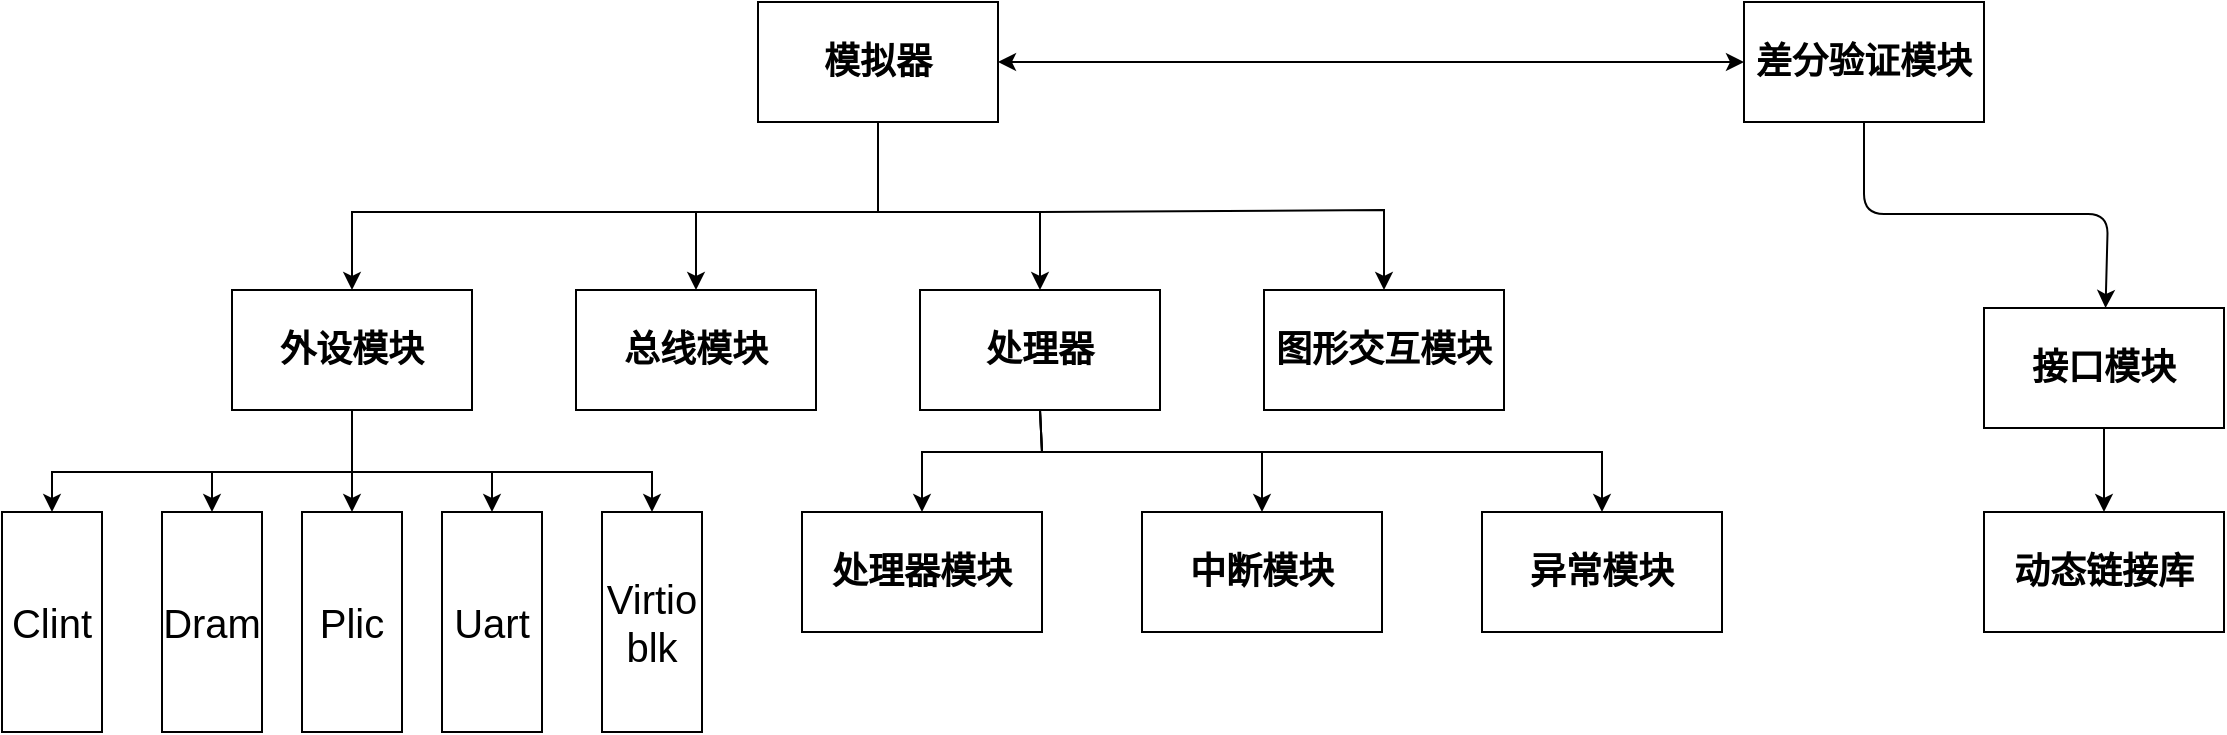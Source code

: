 <mxfile>
    <diagram id="BTKypEaIUyDzORne2_8f" name="总体架构">
        <mxGraphModel dx="1324" dy="488" grid="0" gridSize="10" guides="1" tooltips="1" connect="1" arrows="1" fold="1" page="0" pageScale="1" pageWidth="827" pageHeight="1169" math="0" shadow="0">
            <root>
                <mxCell id="0"/>
                <mxCell id="1" parent="0"/>
                <mxCell id="I93BIOlDC6KEQSAcMWUn-3" value="" style="edgeStyle=none;html=1;rounded=0;exitX=0.5;exitY=1;exitDx=0;exitDy=0;" parent="1" source="I93BIOlDC6KEQSAcMWUn-1" target="I93BIOlDC6KEQSAcMWUn-2" edge="1">
                    <mxGeometry relative="1" as="geometry">
                        <Array as="points">
                            <mxPoint x="198" y="210"/>
                            <mxPoint x="279" y="210"/>
                        </Array>
                    </mxGeometry>
                </mxCell>
                <mxCell id="I93BIOlDC6KEQSAcMWUn-30" value="" style="edgeStyle=none;html=1;fontSize=18;startArrow=classic;startFill=1;entryX=0;entryY=0.5;entryDx=0;entryDy=0;rounded=0;" parent="1" source="I93BIOlDC6KEQSAcMWUn-1" target="I93BIOlDC6KEQSAcMWUn-26" edge="1">
                    <mxGeometry relative="1" as="geometry">
                        <mxPoint x="291" y="135" as="targetPoint"/>
                    </mxGeometry>
                </mxCell>
                <mxCell id="I93BIOlDC6KEQSAcMWUn-1" value="&lt;h2&gt;模拟器&lt;/h2&gt;" style="whiteSpace=wrap;html=1;rounded=0;" parent="1" vertex="1">
                    <mxGeometry x="138" y="105" width="120" height="60" as="geometry"/>
                </mxCell>
                <mxCell id="I93BIOlDC6KEQSAcMWUn-17" value="" style="edgeStyle=none;html=1;fontSize=18;startArrow=none;startFill=0;entryX=0.5;entryY=0;entryDx=0;entryDy=0;rounded=0;exitX=0.5;exitY=1;exitDx=0;exitDy=0;" parent="1" source="I93BIOlDC6KEQSAcMWUn-2" target="I93BIOlDC6KEQSAcMWUn-23" edge="1">
                    <mxGeometry relative="1" as="geometry">
                        <mxPoint x="224" y="309" as="sourcePoint"/>
                        <mxPoint x="52.333" y="360" as="targetPoint"/>
                        <Array as="points">
                            <mxPoint x="280" y="330"/>
                            <mxPoint x="220" y="330"/>
                        </Array>
                    </mxGeometry>
                </mxCell>
                <mxCell id="I93BIOlDC6KEQSAcMWUn-2" value="&lt;h2&gt;处理器&lt;/h2&gt;" style="whiteSpace=wrap;html=1;rounded=0;" parent="1" vertex="1">
                    <mxGeometry x="219" y="249" width="120" height="60" as="geometry"/>
                </mxCell>
                <mxCell id="I93BIOlDC6KEQSAcMWUn-33" value="" style="edgeStyle=none;html=1;fontSize=18;startArrow=none;startFill=0;entryX=0.5;entryY=0;entryDx=0;entryDy=0;exitX=0.5;exitY=1;exitDx=0;exitDy=0;rounded=0;" parent="1" source="I93BIOlDC6KEQSAcMWUn-6" target="I93BIOlDC6KEQSAcMWUn-32" edge="1">
                    <mxGeometry relative="1" as="geometry">
                        <Array as="points">
                            <mxPoint x="-65" y="340"/>
                            <mxPoint x="-215" y="340"/>
                        </Array>
                    </mxGeometry>
                </mxCell>
                <mxCell id="I93BIOlDC6KEQSAcMWUn-6" value="&lt;h2&gt;外设模块&lt;/h2&gt;" style="whiteSpace=wrap;html=1;rounded=0;" parent="1" vertex="1">
                    <mxGeometry x="-125" y="249" width="120" height="60" as="geometry"/>
                </mxCell>
                <mxCell id="I93BIOlDC6KEQSAcMWUn-7" value="&lt;h2&gt;图形交互模块&lt;/h2&gt;" style="whiteSpace=wrap;html=1;rounded=0;" parent="1" vertex="1">
                    <mxGeometry x="391" y="249" width="120" height="60" as="geometry"/>
                </mxCell>
                <mxCell id="I93BIOlDC6KEQSAcMWUn-8" value="" style="edgeStyle=none;html=1;entryX=0.5;entryY=0;entryDx=0;entryDy=0;exitX=0.5;exitY=1;exitDx=0;exitDy=0;rounded=0;" parent="1" source="I93BIOlDC6KEQSAcMWUn-1" target="I93BIOlDC6KEQSAcMWUn-6" edge="1">
                    <mxGeometry relative="1" as="geometry">
                        <mxPoint x="289" y="179" as="sourcePoint"/>
                        <mxPoint x="289" y="259" as="targetPoint"/>
                        <Array as="points">
                            <mxPoint x="198" y="210"/>
                            <mxPoint x="-65" y="210"/>
                        </Array>
                    </mxGeometry>
                </mxCell>
                <mxCell id="I93BIOlDC6KEQSAcMWUn-9" value="" style="edgeStyle=none;html=1;entryX=0.5;entryY=0;entryDx=0;entryDy=0;exitX=0.5;exitY=1;exitDx=0;exitDy=0;rounded=0;" parent="1" source="I93BIOlDC6KEQSAcMWUn-1" target="I93BIOlDC6KEQSAcMWUn-7" edge="1">
                    <mxGeometry relative="1" as="geometry">
                        <mxPoint x="289" y="179" as="sourcePoint"/>
                        <mxPoint x="145" y="259" as="targetPoint"/>
                        <Array as="points">
                            <mxPoint x="198" y="210"/>
                            <mxPoint x="279" y="210"/>
                            <mxPoint x="451" y="209"/>
                        </Array>
                    </mxGeometry>
                </mxCell>
                <mxCell id="I93BIOlDC6KEQSAcMWUn-13" value="&lt;h2&gt;总线模块&lt;/h2&gt;" style="whiteSpace=wrap;html=1;rounded=0;" parent="1" vertex="1">
                    <mxGeometry x="47" y="249" width="120" height="60" as="geometry"/>
                </mxCell>
                <mxCell id="I93BIOlDC6KEQSAcMWUn-15" value="" style="edgeStyle=none;html=1;exitX=0.5;exitY=1;exitDx=0;exitDy=0;rounded=0;entryX=0.5;entryY=0;entryDx=0;entryDy=0;" parent="1" source="I93BIOlDC6KEQSAcMWUn-1" target="I93BIOlDC6KEQSAcMWUn-13" edge="1">
                    <mxGeometry relative="1" as="geometry">
                        <mxPoint x="289" y="179" as="sourcePoint"/>
                        <mxPoint x="-55" y="259" as="targetPoint"/>
                        <Array as="points">
                            <mxPoint x="198" y="210"/>
                            <mxPoint x="107" y="210"/>
                        </Array>
                    </mxGeometry>
                </mxCell>
                <mxCell id="I93BIOlDC6KEQSAcMWUn-21" value="&lt;h2&gt;中断模块&lt;/h2&gt;" style="whiteSpace=wrap;html=1;rounded=0;" parent="1" vertex="1">
                    <mxGeometry x="330" y="360" width="120" height="60" as="geometry"/>
                </mxCell>
                <mxCell id="I93BIOlDC6KEQSAcMWUn-22" value="&lt;h2&gt;异常模块&lt;/h2&gt;" style="whiteSpace=wrap;html=1;rounded=0;" parent="1" vertex="1">
                    <mxGeometry x="500" y="360" width="120" height="60" as="geometry"/>
                </mxCell>
                <mxCell id="I93BIOlDC6KEQSAcMWUn-23" value="&lt;h2&gt;处理器模块&lt;/h2&gt;" style="whiteSpace=wrap;html=1;rounded=0;" parent="1" vertex="1">
                    <mxGeometry x="160" y="360" width="120" height="60" as="geometry"/>
                </mxCell>
                <mxCell id="I93BIOlDC6KEQSAcMWUn-24" value="" style="edgeStyle=none;html=1;fontSize=18;startArrow=none;startFill=0;entryX=0.5;entryY=0;entryDx=0;entryDy=0;exitX=0.5;exitY=1;exitDx=0;exitDy=0;rounded=0;" parent="1" source="I93BIOlDC6KEQSAcMWUn-2" target="I93BIOlDC6KEQSAcMWUn-22" edge="1">
                    <mxGeometry relative="1" as="geometry">
                        <mxPoint x="224" y="309" as="sourcePoint"/>
                        <mxPoint x="126" y="385" as="targetPoint"/>
                        <Array as="points">
                            <mxPoint x="280" y="330"/>
                            <mxPoint x="560" y="330"/>
                        </Array>
                    </mxGeometry>
                </mxCell>
                <mxCell id="I93BIOlDC6KEQSAcMWUn-25" value="" style="edgeStyle=none;html=1;fontSize=18;startArrow=none;startFill=0;entryX=0.5;entryY=0;entryDx=0;entryDy=0;exitX=0.5;exitY=1;exitDx=0;exitDy=0;rounded=0;" parent="1" source="I93BIOlDC6KEQSAcMWUn-2" target="I93BIOlDC6KEQSAcMWUn-21" edge="1">
                    <mxGeometry relative="1" as="geometry">
                        <mxPoint x="224" y="309" as="sourcePoint"/>
                        <mxPoint x="64" y="364" as="targetPoint"/>
                        <Array as="points">
                            <mxPoint x="280" y="330"/>
                            <mxPoint x="390" y="330"/>
                        </Array>
                    </mxGeometry>
                </mxCell>
                <mxCell id="pbno2CQbFt3WqKcfYgoT-5" value="" style="edgeStyle=none;html=1;" edge="1" parent="1" source="I93BIOlDC6KEQSAcMWUn-26" target="pbno2CQbFt3WqKcfYgoT-3">
                    <mxGeometry relative="1" as="geometry">
                        <Array as="points">
                            <mxPoint x="691" y="211"/>
                            <mxPoint x="813" y="211"/>
                        </Array>
                    </mxGeometry>
                </mxCell>
                <mxCell id="I93BIOlDC6KEQSAcMWUn-26" value="&lt;h2&gt;差分验证模块&lt;/h2&gt;" style="whiteSpace=wrap;html=1;rounded=0;" parent="1" vertex="1">
                    <mxGeometry x="631" y="105" width="120" height="60" as="geometry"/>
                </mxCell>
                <mxCell id="I93BIOlDC6KEQSAcMWUn-32" value="&lt;font style=&quot;font-size: 20px;&quot;&gt;Clint&lt;/font&gt;" style="whiteSpace=wrap;html=1;rounded=0;horizontal=1;verticalAlign=middle;" parent="1" vertex="1">
                    <mxGeometry x="-240" y="360" width="50" height="110" as="geometry"/>
                </mxCell>
                <mxCell id="I93BIOlDC6KEQSAcMWUn-34" value="&lt;font style=&quot;font-size: 20px;&quot;&gt;Dram&lt;/font&gt;" style="whiteSpace=wrap;html=1;rounded=0;horizontal=1;verticalAlign=middle;" parent="1" vertex="1">
                    <mxGeometry x="-160" y="360" width="50" height="110" as="geometry"/>
                </mxCell>
                <mxCell id="I93BIOlDC6KEQSAcMWUn-35" value="&lt;span style=&quot;font-size: 20px;&quot;&gt;Plic&lt;/span&gt;" style="whiteSpace=wrap;html=1;rounded=0;horizontal=1;verticalAlign=middle;" parent="1" vertex="1">
                    <mxGeometry x="-90" y="360" width="50" height="110" as="geometry"/>
                </mxCell>
                <mxCell id="I93BIOlDC6KEQSAcMWUn-36" value="&lt;span style=&quot;font-size: 20px;&quot;&gt;Uart&lt;/span&gt;" style="whiteSpace=wrap;html=1;rounded=0;horizontal=1;verticalAlign=middle;" parent="1" vertex="1">
                    <mxGeometry x="-20" y="360" width="50" height="110" as="geometry"/>
                </mxCell>
                <mxCell id="I93BIOlDC6KEQSAcMWUn-37" value="&lt;span style=&quot;font-size: 20px;&quot;&gt;Virtio&lt;br&gt;blk&lt;/span&gt;" style="html=1;rounded=0;whiteSpace=wrap;horizontal=1;verticalAlign=middle;" parent="1" vertex="1">
                    <mxGeometry x="60" y="360" width="50" height="110" as="geometry"/>
                </mxCell>
                <mxCell id="I93BIOlDC6KEQSAcMWUn-38" value="" style="edgeStyle=none;html=1;fontSize=18;startArrow=none;startFill=0;entryX=0.5;entryY=0;entryDx=0;entryDy=0;exitX=0.5;exitY=1;exitDx=0;exitDy=0;rounded=0;" parent="1" source="I93BIOlDC6KEQSAcMWUn-6" target="I93BIOlDC6KEQSAcMWUn-34" edge="1">
                    <mxGeometry relative="1" as="geometry">
                        <mxPoint x="-55" y="319" as="sourcePoint"/>
                        <mxPoint x="-212.5" y="374" as="targetPoint"/>
                        <Array as="points">
                            <mxPoint x="-65" y="340"/>
                            <mxPoint x="-135" y="340"/>
                        </Array>
                    </mxGeometry>
                </mxCell>
                <mxCell id="I93BIOlDC6KEQSAcMWUn-39" value="" style="edgeStyle=none;html=1;fontSize=18;startArrow=none;startFill=0;entryX=0.5;entryY=0;entryDx=0;entryDy=0;exitX=0.5;exitY=1;exitDx=0;exitDy=0;rounded=0;" parent="1" source="I93BIOlDC6KEQSAcMWUn-6" target="I93BIOlDC6KEQSAcMWUn-35" edge="1">
                    <mxGeometry relative="1" as="geometry">
                        <mxPoint x="-55" y="319" as="sourcePoint"/>
                        <mxPoint x="-137.5" y="374" as="targetPoint"/>
                        <Array as="points">
                            <mxPoint x="-65" y="340"/>
                        </Array>
                    </mxGeometry>
                </mxCell>
                <mxCell id="I93BIOlDC6KEQSAcMWUn-40" value="" style="edgeStyle=none;html=1;fontSize=18;startArrow=none;startFill=0;entryX=0.5;entryY=0;entryDx=0;entryDy=0;exitX=0.5;exitY=1;exitDx=0;exitDy=0;rounded=0;" parent="1" source="I93BIOlDC6KEQSAcMWUn-6" target="I93BIOlDC6KEQSAcMWUn-36" edge="1">
                    <mxGeometry relative="1" as="geometry">
                        <mxPoint x="-50" y="313" as="sourcePoint"/>
                        <mxPoint x="-200" y="364" as="targetPoint"/>
                        <Array as="points">
                            <mxPoint x="-65" y="340"/>
                            <mxPoint x="5" y="340"/>
                        </Array>
                    </mxGeometry>
                </mxCell>
                <mxCell id="I93BIOlDC6KEQSAcMWUn-41" value="" style="edgeStyle=none;html=1;fontSize=18;startArrow=none;startFill=0;entryX=0.5;entryY=0;entryDx=0;entryDy=0;exitX=0.5;exitY=1;exitDx=0;exitDy=0;rounded=0;" parent="1" source="I93BIOlDC6KEQSAcMWUn-6" target="I93BIOlDC6KEQSAcMWUn-37" edge="1">
                    <mxGeometry relative="1" as="geometry">
                        <mxPoint x="-65" y="313" as="sourcePoint"/>
                        <mxPoint x="5" y="364" as="targetPoint"/>
                        <Array as="points">
                            <mxPoint x="-65" y="340"/>
                            <mxPoint x="85" y="340"/>
                        </Array>
                    </mxGeometry>
                </mxCell>
                <mxCell id="h0KfMxifnxzuF65pfsmT-2" value="" style="edgeStyle=none;html=1;" edge="1" parent="1" source="pbno2CQbFt3WqKcfYgoT-3" target="h0KfMxifnxzuF65pfsmT-1">
                    <mxGeometry relative="1" as="geometry"/>
                </mxCell>
                <mxCell id="pbno2CQbFt3WqKcfYgoT-3" value="&lt;h2&gt;接口模块&lt;/h2&gt;" style="whiteSpace=wrap;html=1;rounded=0;" vertex="1" parent="1">
                    <mxGeometry x="751" y="258" width="120" height="60" as="geometry"/>
                </mxCell>
                <mxCell id="h0KfMxifnxzuF65pfsmT-1" value="&lt;h2&gt;动态链接库&lt;/h2&gt;" style="whiteSpace=wrap;html=1;rounded=0;" vertex="1" parent="1">
                    <mxGeometry x="751" y="360" width="120" height="60" as="geometry"/>
                </mxCell>
            </root>
        </mxGraphModel>
    </diagram>
    <diagram id="4_9i0YFcN9L-n9o97Wvs" name="差分测试">
        <mxGraphModel dx="1198" dy="888" grid="0" gridSize="10" guides="1" tooltips="1" connect="1" arrows="1" fold="1" page="0" pageScale="1" pageWidth="827" pageHeight="1169" math="0" shadow="0">
            <root>
                <mxCell id="0"/>
                <mxCell id="1" parent="0"/>
                <mxCell id="7" value="" style="edgeStyle=none;html=1;" parent="1" source="2" target="6" edge="1">
                    <mxGeometry relative="1" as="geometry"/>
                </mxCell>
                <mxCell id="8" value="" style="edgeStyle=none;html=1;" parent="1" source="2" target="6" edge="1">
                    <mxGeometry relative="1" as="geometry"/>
                </mxCell>
                <mxCell id="9" value="" style="edgeStyle=none;html=1;" parent="1" source="2" target="6" edge="1">
                    <mxGeometry relative="1" as="geometry"/>
                </mxCell>
                <mxCell id="12" value="" style="edgeStyle=none;html=1;" parent="1" source="2" target="11" edge="1">
                    <mxGeometry relative="1" as="geometry"/>
                </mxCell>
                <mxCell id="2" value="&lt;h2&gt;emulator&lt;/h2&gt;" style="whiteSpace=wrap;html=1;" parent="1" vertex="1">
                    <mxGeometry x="420" y="40" width="120" height="60" as="geometry"/>
                </mxCell>
                <mxCell id="5" value="" style="edgeStyle=none;html=1;" parent="1" source="4" target="2" edge="1">
                    <mxGeometry relative="1" as="geometry"/>
                </mxCell>
                <mxCell id="4" value="&lt;h2&gt;main&lt;/h2&gt;" style="whiteSpace=wrap;html=1;" parent="1" vertex="1">
                    <mxGeometry x="420" y="-60" width="120" height="60" as="geometry"/>
                </mxCell>
                <mxCell id="14" value="" style="edgeStyle=none;html=1;" parent="1" source="6" target="13" edge="1">
                    <mxGeometry relative="1" as="geometry"/>
                </mxCell>
                <mxCell id="6" value="&lt;h2&gt;dut&lt;/h2&gt;" style="whiteSpace=wrap;html=1;" parent="1" vertex="1">
                    <mxGeometry x="280" y="160" width="120" height="60" as="geometry"/>
                </mxCell>
                <mxCell id="16" value="" style="edgeStyle=none;html=1;" parent="1" source="11" target="15" edge="1">
                    <mxGeometry relative="1" as="geometry"/>
                </mxCell>
                <mxCell id="31" value="" style="edgeStyle=none;shape=flexArrow;html=1;startArrow=block;" parent="1" source="11" target="30" edge="1">
                    <mxGeometry relative="1" as="geometry">
                        <Array as="points">
                            <mxPoint x="820" y="190"/>
                        </Array>
                    </mxGeometry>
                </mxCell>
                <mxCell id="11" value="&lt;h2&gt;cpu&lt;/h2&gt;" style="whiteSpace=wrap;html=1;" parent="1" vertex="1">
                    <mxGeometry x="560" y="160" width="120" height="60" as="geometry"/>
                </mxCell>
                <mxCell id="18" value="" style="edgeStyle=none;html=1;" parent="1" source="13" target="17" edge="1">
                    <mxGeometry relative="1" as="geometry"/>
                </mxCell>
                <mxCell id="13" value="&lt;h2&gt;step&lt;/h2&gt;" style="whiteSpace=wrap;html=1;" parent="1" vertex="1">
                    <mxGeometry x="280" y="280" width="120" height="60" as="geometry"/>
                </mxCell>
                <mxCell id="19" value="" style="edgeStyle=none;html=1;" parent="1" source="15" target="17" edge="1">
                    <mxGeometry relative="1" as="geometry"/>
                </mxCell>
                <mxCell id="15" value="&lt;h2&gt;exec&lt;/h2&gt;" style="whiteSpace=wrap;html=1;" parent="1" vertex="1">
                    <mxGeometry x="560" y="280" width="120" height="60" as="geometry"/>
                </mxCell>
                <mxCell id="17" value="&lt;h3&gt;difftest&lt;/h3&gt;" style="rhombus;whiteSpace=wrap;html=1;" parent="1" vertex="1">
                    <mxGeometry x="440" y="270" width="80" height="80" as="geometry"/>
                </mxCell>
                <mxCell id="20" value="" style="edgeStyle=none;orthogonalLoop=1;jettySize=auto;html=1;exitX=0.5;exitY=0;exitDx=0;exitDy=0;entryX=1;entryY=0.5;entryDx=0;entryDy=0;" parent="1" source="17" target="6" edge="1">
                    <mxGeometry width="80" relative="1" as="geometry">
                        <mxPoint x="490" y="240" as="sourcePoint"/>
                        <mxPoint x="570" y="240" as="targetPoint"/>
                        <Array as="points">
                            <mxPoint x="480" y="190"/>
                        </Array>
                    </mxGeometry>
                </mxCell>
                <mxCell id="21" value="" style="edgeStyle=none;orthogonalLoop=1;jettySize=auto;html=1;entryX=0;entryY=0.5;entryDx=0;entryDy=0;exitX=0.5;exitY=0;exitDx=0;exitDy=0;" parent="1" source="17" target="11" edge="1">
                    <mxGeometry width="80" relative="1" as="geometry">
                        <mxPoint x="500" y="260" as="sourcePoint"/>
                        <mxPoint x="410" y="200" as="targetPoint"/>
                        <Array as="points">
                            <mxPoint x="480" y="190"/>
                        </Array>
                    </mxGeometry>
                </mxCell>
                <mxCell id="26" value="" style="edgeStyle=none;orthogonalLoop=1;jettySize=auto;html=1;shape=flexArrow;" parent="1" edge="1">
                    <mxGeometry width="80" relative="1" as="geometry">
                        <mxPoint x="470" y="249.5" as="sourcePoint"/>
                        <mxPoint x="390" y="249.5" as="targetPoint"/>
                        <Array as="points">
                            <mxPoint x="430" y="210"/>
                        </Array>
                    </mxGeometry>
                </mxCell>
                <mxCell id="27" value="" style="edgeStyle=none;orthogonalLoop=1;jettySize=auto;html=1;shape=flexArrow;" parent="1" edge="1">
                    <mxGeometry width="80" relative="1" as="geometry">
                        <mxPoint x="390" y="250" as="sourcePoint"/>
                        <mxPoint x="470" y="250" as="targetPoint"/>
                        <Array as="points">
                            <mxPoint x="430" y="290"/>
                        </Array>
                    </mxGeometry>
                </mxCell>
                <mxCell id="28" value="" style="edgeStyle=none;orthogonalLoop=1;jettySize=auto;html=1;shape=flexArrow;" parent="1" edge="1">
                    <mxGeometry width="80" relative="1" as="geometry">
                        <mxPoint x="490" y="249.5" as="sourcePoint"/>
                        <mxPoint x="570" y="249.5" as="targetPoint"/>
                        <Array as="points">
                            <mxPoint x="530" y="210"/>
                        </Array>
                    </mxGeometry>
                </mxCell>
                <mxCell id="29" value="" style="edgeStyle=none;orthogonalLoop=1;jettySize=auto;html=1;shape=flexArrow;" parent="1" edge="1">
                    <mxGeometry width="80" relative="1" as="geometry">
                        <mxPoint x="570" y="250" as="sourcePoint"/>
                        <mxPoint x="490" y="250" as="targetPoint"/>
                        <Array as="points">
                            <mxPoint x="530" y="290"/>
                        </Array>
                    </mxGeometry>
                </mxCell>
                <mxCell id="30" value="&lt;h2&gt;devices&lt;/h2&gt;" style="whiteSpace=wrap;html=1;" parent="1" vertex="1">
                    <mxGeometry x="760" y="80" width="120" height="60" as="geometry"/>
                </mxCell>
                <mxCell id="32" value="" style="edgeStyle=none;shape=flexArrow;html=1;startArrow=block;entryX=0.5;entryY=0;entryDx=0;entryDy=0;" parent="1" target="33" edge="1">
                    <mxGeometry relative="1" as="geometry">
                        <mxPoint x="680" y="190" as="sourcePoint"/>
                        <mxPoint x="820" y="250" as="targetPoint"/>
                        <Array as="points">
                            <mxPoint x="820" y="190"/>
                        </Array>
                    </mxGeometry>
                </mxCell>
                <mxCell id="33" value="&lt;h2&gt;interrupt&lt;/h2&gt;" style="whiteSpace=wrap;html=1;" parent="1" vertex="1">
                    <mxGeometry x="760" y="250" width="120" height="60" as="geometry"/>
                </mxCell>
            </root>
        </mxGraphModel>
    </diagram>
    <diagram id="ZK9Q0EQ-Phg8863UK36i" name="处理器模块">
        <mxGraphModel dx="1198" dy="488" grid="0" gridSize="10" guides="1" tooltips="1" connect="1" arrows="1" fold="1" page="0" pageScale="1" pageWidth="827" pageHeight="1169" math="0" shadow="0">
            <root>
                <mxCell id="0"/>
                <mxCell id="1" parent="0"/>
            </root>
        </mxGraphModel>
    </diagram>
    <diagram id="n2Nk1UqJkd7nt65T3Mer" name="第 4 页">
        <mxGraphModel dx="1198" dy="488" grid="1" gridSize="10" guides="1" tooltips="1" connect="1" arrows="1" fold="1" page="0" pageScale="1" pageWidth="827" pageHeight="1169" math="0" shadow="0">
            <root>
                <mxCell id="0"/>
                <mxCell id="1" parent="0"/>
                <mxCell id="tsttaKYRciWTLmpKxlOf-3" value="" style="edgeStyle=none;html=1;" edge="1" parent="1" source="tsttaKYRciWTLmpKxlOf-1" target="tsttaKYRciWTLmpKxlOf-2">
                    <mxGeometry relative="1" as="geometry"/>
                </mxCell>
                <mxCell id="tsttaKYRciWTLmpKxlOf-1" value="&lt;h2&gt;RTL代码&lt;/h2&gt;" style="whiteSpace=wrap;html=1;" vertex="1" parent="1">
                    <mxGeometry x="280" y="200" width="120" height="60" as="geometry"/>
                </mxCell>
                <mxCell id="tsttaKYRciWTLmpKxlOf-6" value="" style="edgeStyle=none;html=1;" edge="1" parent="1" source="tsttaKYRciWTLmpKxlOf-2" target="tsttaKYRciWTLmpKxlOf-5">
                    <mxGeometry relative="1" as="geometry"/>
                </mxCell>
                <mxCell id="tsttaKYRciWTLmpKxlOf-2" value="&lt;h2&gt;Verilator&lt;/h2&gt;" style="whiteSpace=wrap;html=1;" vertex="1" parent="1">
                    <mxGeometry x="280" y="300" width="120" height="60" as="geometry"/>
                </mxCell>
                <mxCell id="tsttaKYRciWTLmpKxlOf-8" value="" style="edgeStyle=none;html=1;" edge="1" parent="1" source="tsttaKYRciWTLmpKxlOf-5" target="tsttaKYRciWTLmpKxlOf-7">
                    <mxGeometry relative="1" as="geometry"/>
                </mxCell>
                <mxCell id="tsttaKYRciWTLmpKxlOf-5" value="&lt;h2&gt;C++代码&lt;/h2&gt;" style="whiteSpace=wrap;html=1;" vertex="1" parent="1">
                    <mxGeometry x="280" y="400" width="120" height="60" as="geometry"/>
                </mxCell>
                <mxCell id="tsttaKYRciWTLmpKxlOf-7" value="&lt;h2&gt;动态链接库&lt;/h2&gt;" style="whiteSpace=wrap;html=1;" vertex="1" parent="1">
                    <mxGeometry x="280" y="510" width="120" height="60" as="geometry"/>
                </mxCell>
            </root>
        </mxGraphModel>
    </diagram>
</mxfile>